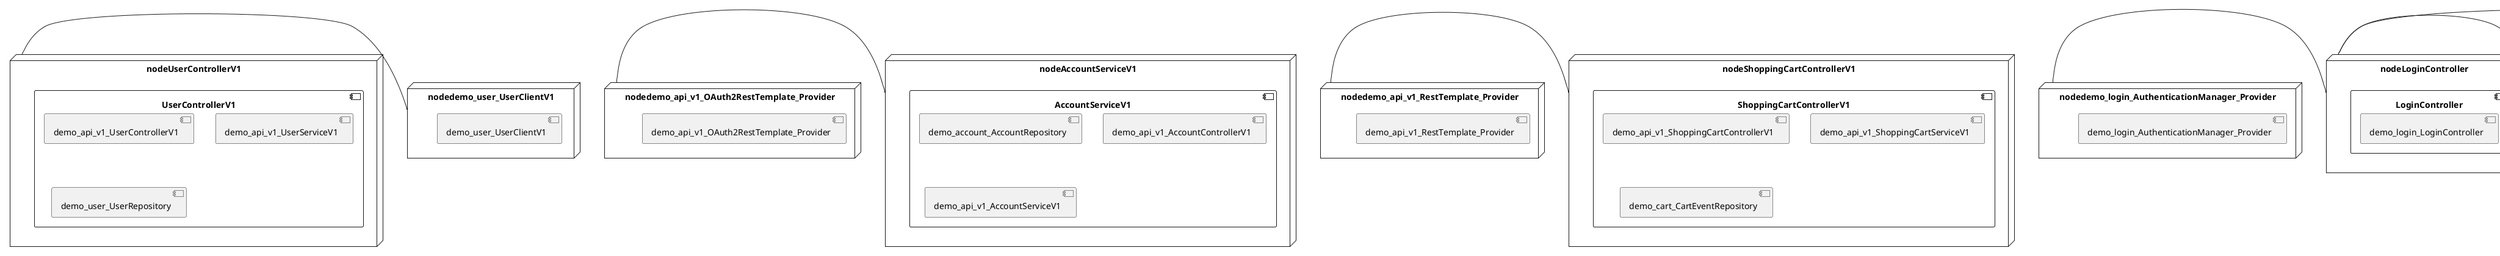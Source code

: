@startuml
skinparam fixCircleLabelOverlapping true
skinparam componentStyle uml2
node nodeAccountServiceV1 {
component AccountServiceV1 {
[demo_account_AccountRepository] [[kbastani-spring-cloud-event-sourcing-example.system#_T45bMMBFEe6ETuYrMdqh-w]]
[demo_api_v1_AccountControllerV1] [[kbastani-spring-cloud-event-sourcing-example.system#_T45bMMBFEe6ETuYrMdqh-w]]
[demo_api_v1_AccountServiceV1] [[kbastani-spring-cloud-event-sourcing-example.system#_T45bMMBFEe6ETuYrMdqh-w]]
}
}
node nodeCatalogControllerV1 {
component CatalogControllerV1 {
[demo_api_v1_CatalogControllerV1] [[kbastani-spring-cloud-event-sourcing-example.system#_T45bMMBFEe6ETuYrMdqh-w]]
[demo_api_v1_CatalogServiceV1] [[kbastani-spring-cloud-event-sourcing-example.system#_T45bMMBFEe6ETuYrMdqh-w]]
[demo_catalog_CatalogInfoRepository] [[kbastani-spring-cloud-event-sourcing-example.system#_T45bMMBFEe6ETuYrMdqh-w]]
}
}
node nodeInventoryControllerV1 {
component InventoryControllerV1 {
[demo_inventory_InventoryRepository] [[kbastani-spring-cloud-event-sourcing-example.system#_T45bMMBFEe6ETuYrMdqh-w]]
[demo_product_ProductRepository] [[kbastani-spring-cloud-event-sourcing-example.system#_T45bMMBFEe6ETuYrMdqh-w]]
[demo_v1_InventoryControllerV1] [[kbastani-spring-cloud-event-sourcing-example.system#_T45bMMBFEe6ETuYrMdqh-w]]
[demo_v1_InventoryServiceV1] [[kbastani-spring-cloud-event-sourcing-example.system#_T45bMMBFEe6ETuYrMdqh-w]]
}
}
node nodeLoginController {
component LoginController {
[demo_login_LoginController] [[kbastani-spring-cloud-event-sourcing-example.system#_T45bMMBFEe6ETuYrMdqh-w]]
}
}
node nodeOrderServiceV1 {
component OrderServiceV1 {
[demo_api_v1_OrderControllerV1] [[kbastani-spring-cloud-event-sourcing-example.system#_T45bMMBFEe6ETuYrMdqh-w]]
[demo_api_v1_OrderServiceV1] [[kbastani-spring-cloud-event-sourcing-example.system#_T45bMMBFEe6ETuYrMdqh-w]]
[demo_config_DatabaseInitializer] [[kbastani-spring-cloud-event-sourcing-example.system#_T45bMMBFEe6ETuYrMdqh-w]]
[demo_invoice_InvoiceRepository] [[kbastani-spring-cloud-event-sourcing-example.system#_T45bMMBFEe6ETuYrMdqh-w]]
[demo_order_OrderEventRepository] [[kbastani-spring-cloud-event-sourcing-example.system#_T45bMMBFEe6ETuYrMdqh-w]]
[demo_order_OrderRepository] [[kbastani-spring-cloud-event-sourcing-example.system#_T45bMMBFEe6ETuYrMdqh-w]]
}
}
node nodeShoppingCartControllerV1 {
component ShoppingCartControllerV1 {
[demo_api_v1_ShoppingCartControllerV1] [[kbastani-spring-cloud-event-sourcing-example.system#_T45bMMBFEe6ETuYrMdqh-w]]
[demo_api_v1_ShoppingCartServiceV1] [[kbastani-spring-cloud-event-sourcing-example.system#_T45bMMBFEe6ETuYrMdqh-w]]
[demo_cart_CartEventRepository] [[kbastani-spring-cloud-event-sourcing-example.system#_T45bMMBFEe6ETuYrMdqh-w]]
}
}
node nodeUserController {
component UserController {
[demo_UserController] [[kbastani-spring-cloud-event-sourcing-example.system#_T45bMMBFEe6ETuYrMdqh-w]]
[demo_UserRepository] [[kbastani-spring-cloud-event-sourcing-example.system#_T45bMMBFEe6ETuYrMdqh-w]]
[demo_UserService] [[kbastani-spring-cloud-event-sourcing-example.system#_T45bMMBFEe6ETuYrMdqh-w]]
[demo_login_UserController] [[kbastani-spring-cloud-event-sourcing-example.system#_T45bMMBFEe6ETuYrMdqh-w]]
}
}
node nodeUserControllerV1 {
component UserControllerV1 {
[demo_api_v1_UserControllerV1] [[kbastani-spring-cloud-event-sourcing-example.system#_T45bMMBFEe6ETuYrMdqh-w]]
[demo_api_v1_UserServiceV1] [[kbastani-spring-cloud-event-sourcing-example.system#_T45bMMBFEe6ETuYrMdqh-w]]
[demo_user_UserRepository] [[kbastani-spring-cloud-event-sourcing-example.system#_T45bMMBFEe6ETuYrMdqh-w]]
}
}
node nodeDatabaseInitializer {
[DatabaseInitializer] [[kbastani-spring-cloud-event-sourcing-example.system#_T45bMMBFEe6ETuYrMdqh-w]]
}
node nodedemo_api_v1_OAuth2RestTemplate_Provider {
[demo_api_v1_OAuth2RestTemplate_Provider] [[kbastani-spring-cloud-event-sourcing-example.system#_T45bMMBFEe6ETuYrMdqh-w]]
}
node nodedemo_api_v1_RestTemplate_Provider {
[demo_api_v1_RestTemplate_Provider] [[kbastani-spring-cloud-event-sourcing-example.system#_T45bMMBFEe6ETuYrMdqh-w]]
}
node nodedemo_login_AuthenticationManager_Provider {
[demo_login_AuthenticationManager_Provider] [[kbastani-spring-cloud-event-sourcing-example.system#_T45bMMBFEe6ETuYrMdqh-w]]
}
node nodedemo_login_ClientDetailsService_Provider {
[demo_login_ClientDetailsService_Provider] [[kbastani-spring-cloud-event-sourcing-example.system#_T45bMMBFEe6ETuYrMdqh-w]]
}
node nodedemo_login_HttpSessionSecurityContextRepository_Provider {
[demo_login_HttpSessionSecurityContextRepository_Provider] [[kbastani-spring-cloud-event-sourcing-example.system#_T45bMMBFEe6ETuYrMdqh-w]]
}
node nodedemo_user_UserClientV1 {
[demo_user_UserClientV1] [[kbastani-spring-cloud-event-sourcing-example.system#_T45bMMBFEe6ETuYrMdqh-w]]
}
node nodedemo_v1_Session_Provider {
[demo_v1_Session_Provider] [[kbastani-spring-cloud-event-sourcing-example.system#_T45bMMBFEe6ETuYrMdqh-w]]
}
[nodeUserControllerV1] - [nodedemo_user_UserClientV1]
[nodedemo_api_v1_OAuth2RestTemplate_Provider] - [nodeAccountServiceV1]
[nodedemo_api_v1_RestTemplate_Provider] - [nodeShoppingCartControllerV1]
[nodedemo_login_AuthenticationManager_Provider] - [nodeLoginController]
[nodedemo_login_ClientDetailsService_Provider] - [nodeLoginController]
[nodedemo_login_HttpSessionSecurityContextRepository_Provider] - [nodeLoginController]
[nodedemo_v1_Session_Provider] - [nodeInventoryControllerV1]

@enduml
